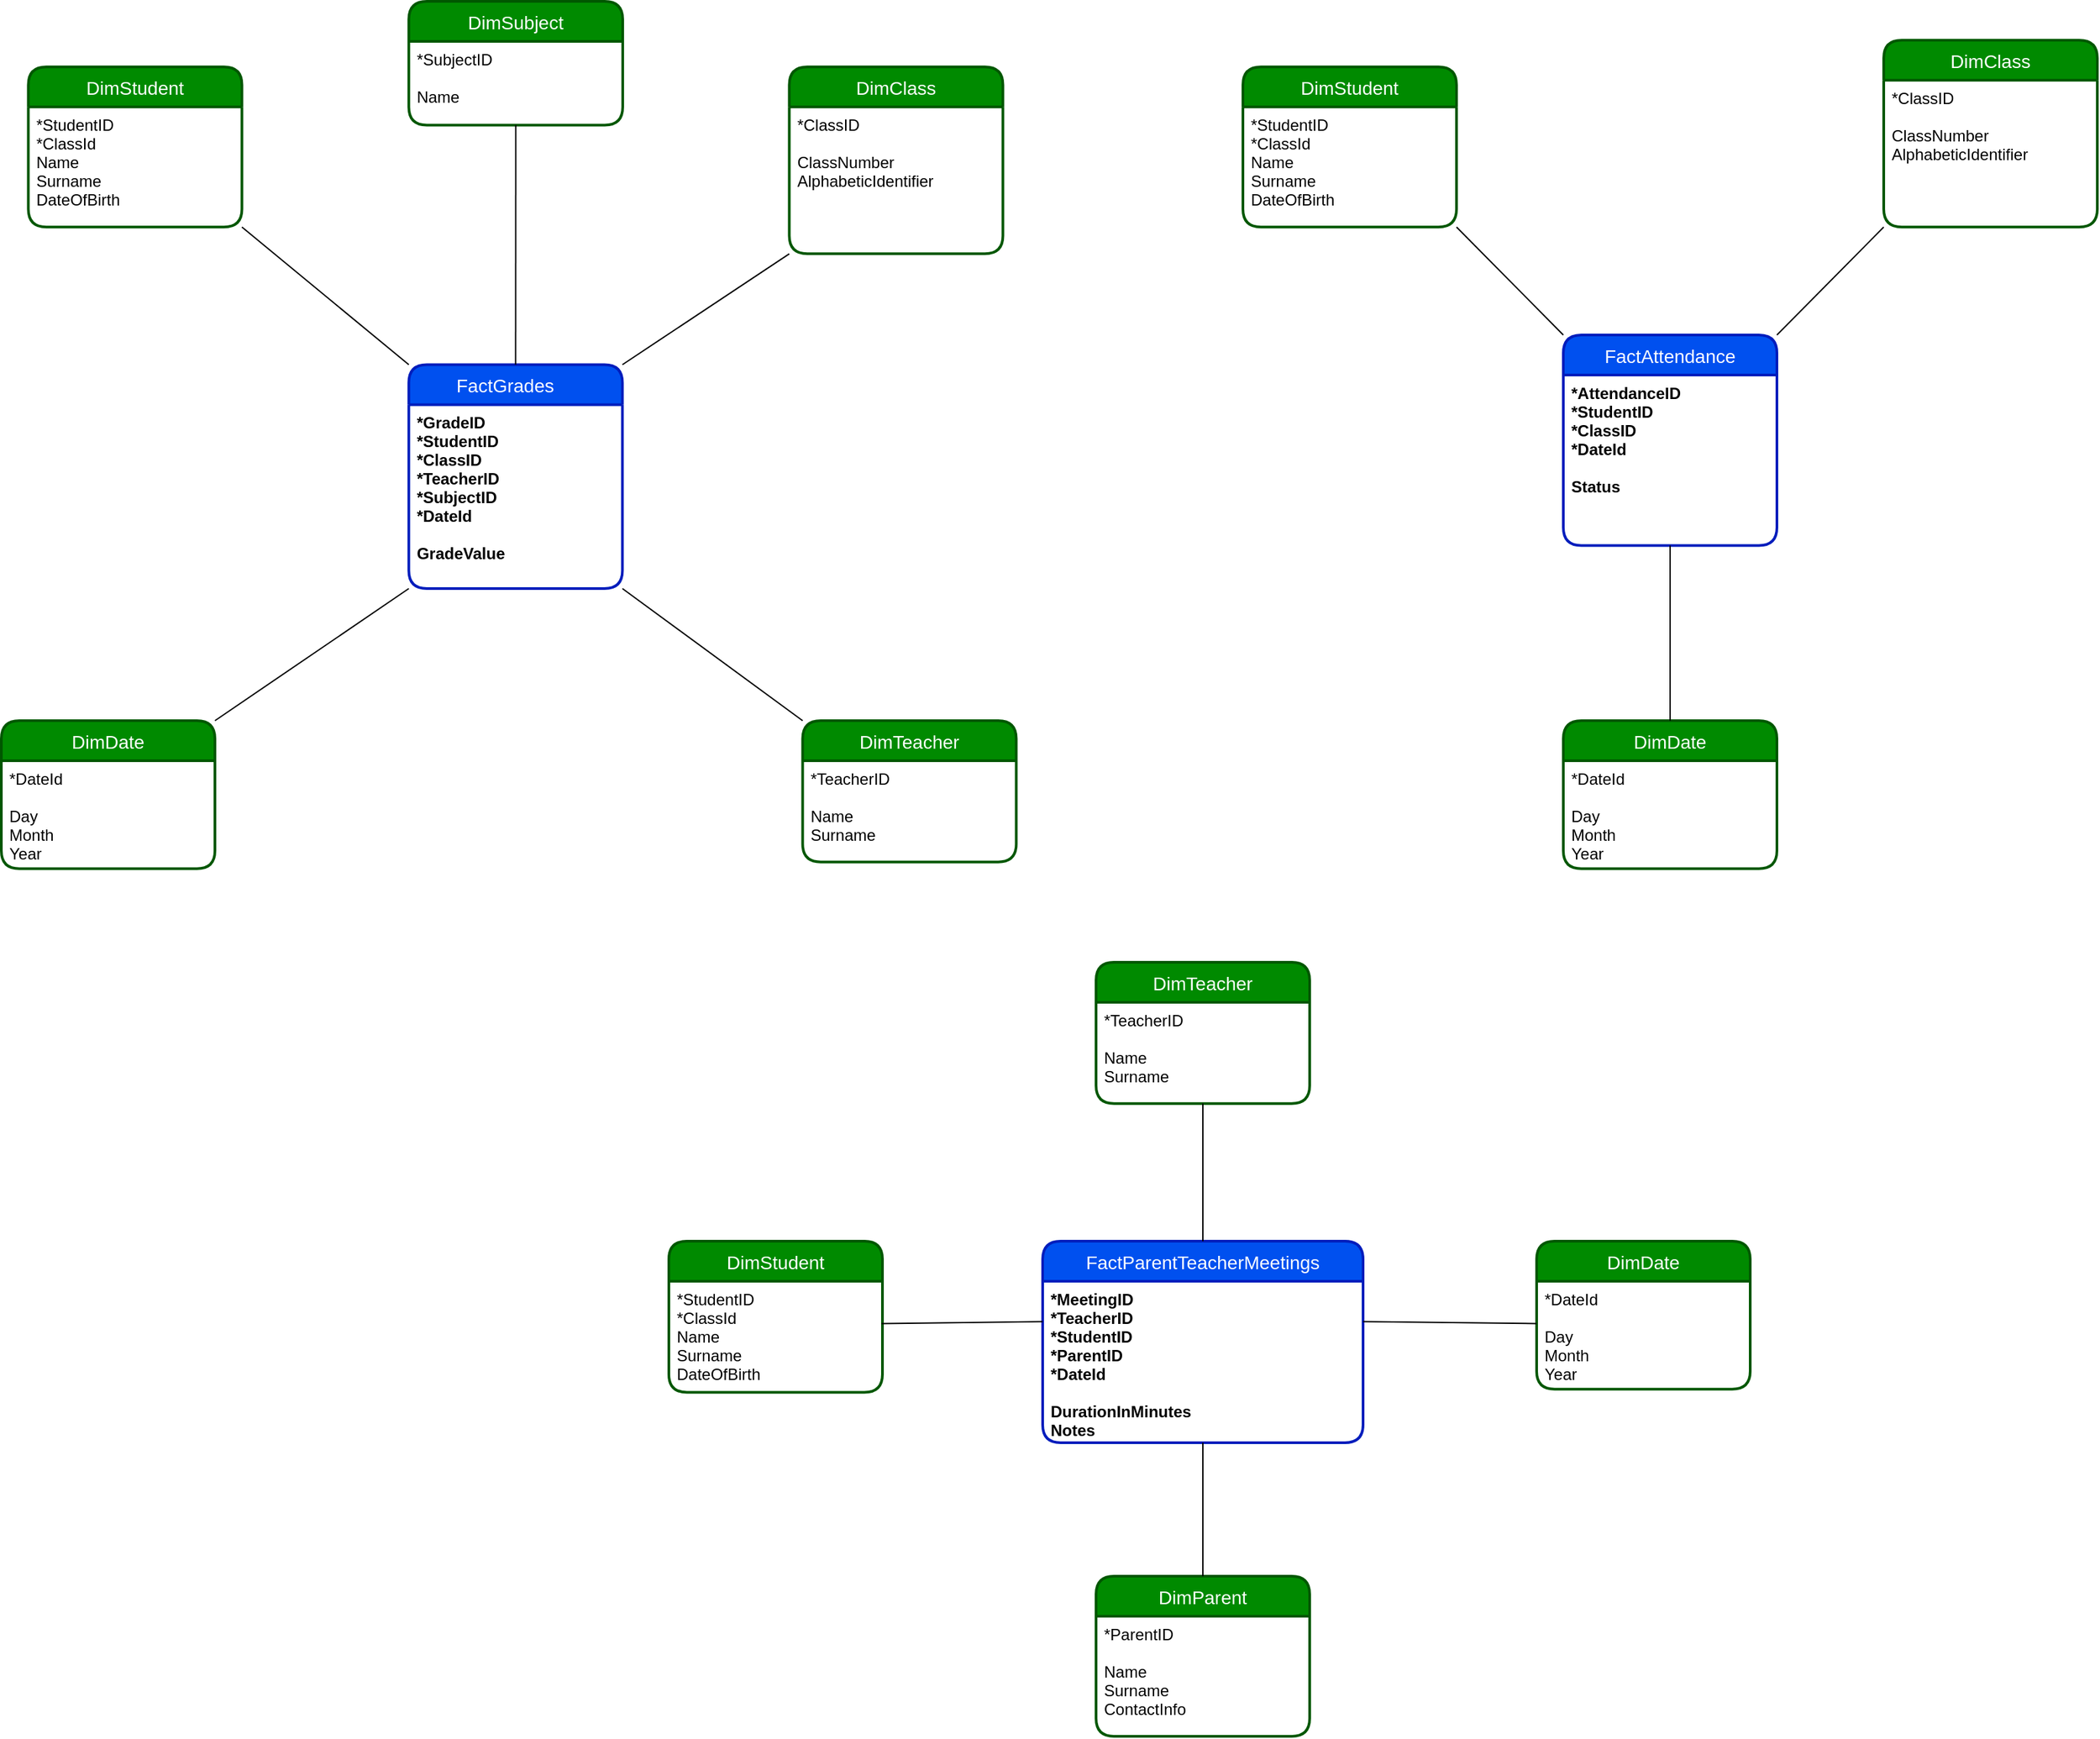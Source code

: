 <mxfile version="22.1.3" type="device">
  <diagram id="-91uuqS3HIOEWp4eatK5" name="Page-1">
    <mxGraphModel dx="463" dy="566" grid="1" gridSize="10" guides="1" tooltips="1" connect="1" arrows="1" fold="1" page="1" pageScale="1" pageWidth="827" pageHeight="1169" math="0" shadow="0">
      <root>
        <mxCell id="0" />
        <mxCell id="1" parent="0" />
        <mxCell id="-Nn8rw7bGIWzdxT51rKh-214" value="FactGrades     " style="swimlane;childLayout=stackLayout;horizontal=1;startSize=30;horizontalStack=0;rounded=1;fontSize=14;fontStyle=0;strokeWidth=2;resizeParent=0;resizeLast=1;shadow=0;dashed=0;align=center;fillColor=#0050ef;fontColor=#ffffff;strokeColor=#001DBC;" parent="1" vertex="1">
          <mxGeometry x="1535.22" y="902.24" width="160" height="167.76" as="geometry" />
        </mxCell>
        <mxCell id="-Nn8rw7bGIWzdxT51rKh-215" value="*GradeID&#xa;*StudentID &#xa;*ClassID &#xa;*TeacherID&#xa;*SubjectID &#xa;*DateId&#xa;&#xa;GradeValue" style="align=left;strokeColor=none;fillColor=none;spacingLeft=4;fontSize=12;verticalAlign=top;resizable=0;rotatable=0;part=1;opacity=40;fontStyle=1" parent="-Nn8rw7bGIWzdxT51rKh-214" vertex="1">
          <mxGeometry y="30" width="160" height="137.76" as="geometry" />
        </mxCell>
        <mxCell id="-Nn8rw7bGIWzdxT51rKh-216" value="DimTeacher " style="swimlane;childLayout=stackLayout;horizontal=1;startSize=30;horizontalStack=0;rounded=1;fontSize=14;fontStyle=0;strokeWidth=2;resizeParent=0;resizeLast=1;shadow=0;dashed=0;align=center;fillColor=#008a00;fontColor=#ffffff;strokeColor=#005700;" parent="1" vertex="1">
          <mxGeometry x="1830.22" y="1169.0" width="160" height="105.84" as="geometry" />
        </mxCell>
        <mxCell id="-Nn8rw7bGIWzdxT51rKh-217" value="*TeacherID&#xa;&#xa;Name&#xa;Surname &#xa;" style="align=left;strokeColor=none;fillColor=none;spacingLeft=4;fontSize=12;verticalAlign=top;resizable=0;rotatable=0;part=1;opacity=40;fontStyle=0" parent="-Nn8rw7bGIWzdxT51rKh-216" vertex="1">
          <mxGeometry y="30" width="160" height="75.84" as="geometry" />
        </mxCell>
        <mxCell id="-Nn8rw7bGIWzdxT51rKh-218" value="DimClass " style="swimlane;childLayout=stackLayout;horizontal=1;startSize=30;horizontalStack=0;rounded=1;fontSize=14;fontStyle=0;strokeWidth=2;resizeParent=0;resizeLast=1;shadow=0;dashed=0;align=center;fillColor=#008a00;fontColor=#ffffff;strokeColor=#005700;" parent="1" vertex="1">
          <mxGeometry x="1820.22" y="679.16" width="160" height="140" as="geometry" />
        </mxCell>
        <mxCell id="-Nn8rw7bGIWzdxT51rKh-219" value="*ClassID&#xa;&#xa;ClassNumber &#xa;AlphabeticIdentifier &#xa;" style="align=left;strokeColor=none;fillColor=none;spacingLeft=4;fontSize=12;verticalAlign=top;resizable=0;rotatable=0;part=1;opacity=40;fontStyle=0" parent="-Nn8rw7bGIWzdxT51rKh-218" vertex="1">
          <mxGeometry y="30" width="160" height="110" as="geometry" />
        </mxCell>
        <mxCell id="-Nn8rw7bGIWzdxT51rKh-220" value="DimDate" style="swimlane;childLayout=stackLayout;horizontal=1;startSize=30;horizontalStack=0;rounded=1;fontSize=14;fontStyle=0;strokeWidth=2;resizeParent=0;resizeLast=1;shadow=0;dashed=0;align=center;fillColor=#008a00;fontColor=#ffffff;strokeColor=#005700;" parent="1" vertex="1">
          <mxGeometry x="1230" y="1169.0" width="160" height="110.84" as="geometry" />
        </mxCell>
        <mxCell id="-Nn8rw7bGIWzdxT51rKh-221" value="*DateId&#xa;&#xa;Day&#xa;Month&#xa;Year" style="align=left;strokeColor=none;fillColor=none;spacingLeft=4;fontSize=12;verticalAlign=top;resizable=0;rotatable=0;part=1;opacity=40;fontStyle=0" parent="-Nn8rw7bGIWzdxT51rKh-220" vertex="1">
          <mxGeometry y="30" width="160" height="80.84" as="geometry" />
        </mxCell>
        <mxCell id="-Nn8rw7bGIWzdxT51rKh-222" value="DimStudent " style="swimlane;childLayout=stackLayout;horizontal=1;startSize=30;horizontalStack=0;rounded=1;fontSize=14;fontStyle=0;strokeWidth=2;resizeParent=0;resizeLast=1;shadow=0;dashed=0;align=center;fillColor=#008a00;fontColor=#ffffff;strokeColor=#005700;" parent="1" vertex="1">
          <mxGeometry x="1250.22" y="679.16" width="160" height="120" as="geometry" />
        </mxCell>
        <mxCell id="-Nn8rw7bGIWzdxT51rKh-223" value="*StudentID &#xa;*ClassId&#xa;Name &#xa;Surname &#xa;DateOfBirth" style="align=left;strokeColor=none;fillColor=none;spacingLeft=4;fontSize=12;verticalAlign=top;resizable=0;rotatable=0;part=1;opacity=40;fontStyle=0" parent="-Nn8rw7bGIWzdxT51rKh-222" vertex="1">
          <mxGeometry y="30" width="160" height="90" as="geometry" />
        </mxCell>
        <mxCell id="-Nn8rw7bGIWzdxT51rKh-251" value="" style="endArrow=none;html=1;rounded=0;fontSize=15;entryX=0;entryY=1;entryDx=0;entryDy=0;exitX=1;exitY=0;exitDx=0;exitDy=0;" parent="1" source="-Nn8rw7bGIWzdxT51rKh-220" target="-Nn8rw7bGIWzdxT51rKh-215" edge="1">
          <mxGeometry width="50" height="50" relative="1" as="geometry">
            <mxPoint x="1447.56" y="1129.16" as="sourcePoint" />
            <mxPoint x="1497.56" y="1079.16" as="targetPoint" />
          </mxGeometry>
        </mxCell>
        <mxCell id="-Nn8rw7bGIWzdxT51rKh-252" value="" style="endArrow=none;html=1;rounded=0;fontSize=15;entryX=1;entryY=1;entryDx=0;entryDy=0;exitX=0;exitY=0;exitDx=0;exitDy=0;" parent="1" source="-Nn8rw7bGIWzdxT51rKh-214" target="-Nn8rw7bGIWzdxT51rKh-223" edge="1">
          <mxGeometry width="50" height="50" relative="1" as="geometry">
            <mxPoint x="1487.56" y="869.16" as="sourcePoint" />
            <mxPoint x="1537.56" y="819.16" as="targetPoint" />
          </mxGeometry>
        </mxCell>
        <mxCell id="-Nn8rw7bGIWzdxT51rKh-253" value="" style="endArrow=none;html=1;rounded=0;fontSize=15;entryX=0;entryY=1;entryDx=0;entryDy=0;exitX=1;exitY=0;exitDx=0;exitDy=0;" parent="1" source="-Nn8rw7bGIWzdxT51rKh-214" target="-Nn8rw7bGIWzdxT51rKh-219" edge="1">
          <mxGeometry width="50" height="50" relative="1" as="geometry">
            <mxPoint x="1767.56" y="919.16" as="sourcePoint" />
            <mxPoint x="1817.56" y="869.16" as="targetPoint" />
          </mxGeometry>
        </mxCell>
        <mxCell id="-Nn8rw7bGIWzdxT51rKh-254" value="" style="endArrow=none;html=1;rounded=0;fontSize=15;entryX=1;entryY=1;entryDx=0;entryDy=0;exitX=0;exitY=0;exitDx=0;exitDy=0;" parent="1" source="-Nn8rw7bGIWzdxT51rKh-216" target="-Nn8rw7bGIWzdxT51rKh-215" edge="1">
          <mxGeometry width="50" height="50" relative="1" as="geometry">
            <mxPoint x="1757.56" y="1119.16" as="sourcePoint" />
            <mxPoint x="1807.56" y="1069.16" as="targetPoint" />
          </mxGeometry>
        </mxCell>
        <mxCell id="k_OnpnmRZeKC0FUbFeda-4" value="DimSubject " style="swimlane;childLayout=stackLayout;horizontal=1;startSize=30;horizontalStack=0;rounded=1;fontSize=14;fontStyle=0;strokeWidth=2;resizeParent=0;resizeLast=1;shadow=0;dashed=0;align=center;fillColor=#008a00;fontColor=#ffffff;strokeColor=#005700;" parent="1" vertex="1">
          <mxGeometry x="1535.22" y="630" width="160.22" height="92.76" as="geometry" />
        </mxCell>
        <mxCell id="k_OnpnmRZeKC0FUbFeda-5" value="*SubjectID &#xa;&#xa;Name" style="align=left;strokeColor=none;fillColor=none;spacingLeft=4;fontSize=12;verticalAlign=top;resizable=0;rotatable=0;part=1;opacity=40;fontStyle=0" parent="k_OnpnmRZeKC0FUbFeda-4" vertex="1">
          <mxGeometry y="30" width="160.22" height="62.76" as="geometry" />
        </mxCell>
        <mxCell id="k_OnpnmRZeKC0FUbFeda-11" value="FactAttendance" style="swimlane;childLayout=stackLayout;horizontal=1;startSize=30;horizontalStack=0;rounded=1;fontSize=14;fontStyle=0;strokeWidth=2;resizeParent=0;resizeLast=1;shadow=0;dashed=0;align=center;fillColor=#0050ef;fontColor=#ffffff;strokeColor=#001DBC;" parent="1" vertex="1">
          <mxGeometry x="2400" y="880" width="160" height="157.76" as="geometry" />
        </mxCell>
        <mxCell id="k_OnpnmRZeKC0FUbFeda-12" value="*AttendanceID &#xa;*StudentID &#xa;*ClassID &#xa;*DateId&#xa;&#xa;Status " style="align=left;strokeColor=none;fillColor=none;spacingLeft=4;fontSize=12;verticalAlign=top;resizable=0;rotatable=0;part=1;opacity=40;fontStyle=1" parent="k_OnpnmRZeKC0FUbFeda-11" vertex="1">
          <mxGeometry y="30" width="160" height="127.76" as="geometry" />
        </mxCell>
        <mxCell id="k_OnpnmRZeKC0FUbFeda-19" value="" style="endArrow=none;html=1;rounded=0;fontSize=15;entryX=0.5;entryY=1;entryDx=0;entryDy=0;exitX=0.5;exitY=0;exitDx=0;exitDy=0;" parent="1" source="-Nn8rw7bGIWzdxT51rKh-214" target="k_OnpnmRZeKC0FUbFeda-5" edge="1">
          <mxGeometry width="50" height="50" relative="1" as="geometry">
            <mxPoint x="1665" y="893" as="sourcePoint" />
            <mxPoint x="1540" y="790" as="targetPoint" />
          </mxGeometry>
        </mxCell>
        <mxCell id="k_OnpnmRZeKC0FUbFeda-20" value="DimStudent " style="swimlane;childLayout=stackLayout;horizontal=1;startSize=30;horizontalStack=0;rounded=1;fontSize=14;fontStyle=0;strokeWidth=2;resizeParent=0;resizeLast=1;shadow=0;dashed=0;align=center;fillColor=#008a00;fontColor=#ffffff;strokeColor=#005700;" parent="1" vertex="1">
          <mxGeometry x="2160" y="679.16" width="160" height="120" as="geometry" />
        </mxCell>
        <mxCell id="k_OnpnmRZeKC0FUbFeda-21" value="*StudentID &#xa;*ClassId&#xa;Name &#xa;Surname &#xa;DateOfBirth" style="align=left;strokeColor=none;fillColor=none;spacingLeft=4;fontSize=12;verticalAlign=top;resizable=0;rotatable=0;part=1;opacity=40;fontStyle=0" parent="k_OnpnmRZeKC0FUbFeda-20" vertex="1">
          <mxGeometry y="30" width="160" height="90" as="geometry" />
        </mxCell>
        <mxCell id="k_OnpnmRZeKC0FUbFeda-22" value="DimClass " style="swimlane;childLayout=stackLayout;horizontal=1;startSize=30;horizontalStack=0;rounded=1;fontSize=14;fontStyle=0;strokeWidth=2;resizeParent=0;resizeLast=1;shadow=0;dashed=0;align=center;fillColor=#008a00;fontColor=#ffffff;strokeColor=#005700;" parent="1" vertex="1">
          <mxGeometry x="2640" y="659.16" width="160" height="140" as="geometry" />
        </mxCell>
        <mxCell id="k_OnpnmRZeKC0FUbFeda-23" value="*ClassID&#xa;&#xa;ClassNumber &#xa;AlphabeticIdentifier &#xa;" style="align=left;strokeColor=none;fillColor=none;spacingLeft=4;fontSize=12;verticalAlign=top;resizable=0;rotatable=0;part=1;opacity=40;fontStyle=0" parent="k_OnpnmRZeKC0FUbFeda-22" vertex="1">
          <mxGeometry y="30" width="160" height="110" as="geometry" />
        </mxCell>
        <mxCell id="k_OnpnmRZeKC0FUbFeda-26" value="DimDate" style="swimlane;childLayout=stackLayout;horizontal=1;startSize=30;horizontalStack=0;rounded=1;fontSize=14;fontStyle=0;strokeWidth=2;resizeParent=0;resizeLast=1;shadow=0;dashed=0;align=center;fillColor=#008a00;fontColor=#ffffff;strokeColor=#005700;" parent="1" vertex="1">
          <mxGeometry x="2400" y="1169.0" width="160" height="110.84" as="geometry" />
        </mxCell>
        <mxCell id="k_OnpnmRZeKC0FUbFeda-27" value="*DateId&#xa;&#xa;Day&#xa;Month&#xa;Year" style="align=left;strokeColor=none;fillColor=none;spacingLeft=4;fontSize=12;verticalAlign=top;resizable=0;rotatable=0;part=1;opacity=40;fontStyle=0" parent="k_OnpnmRZeKC0FUbFeda-26" vertex="1">
          <mxGeometry y="30" width="160" height="80.84" as="geometry" />
        </mxCell>
        <mxCell id="k_OnpnmRZeKC0FUbFeda-29" value="" style="endArrow=none;html=1;rounded=0;fontSize=15;entryX=0;entryY=1;entryDx=0;entryDy=0;exitX=1;exitY=0;exitDx=0;exitDy=0;" parent="1" source="k_OnpnmRZeKC0FUbFeda-11" target="k_OnpnmRZeKC0FUbFeda-23" edge="1">
          <mxGeometry width="50" height="50" relative="1" as="geometry">
            <mxPoint x="2640" y="923" as="sourcePoint" />
            <mxPoint x="2765" y="840" as="targetPoint" />
          </mxGeometry>
        </mxCell>
        <mxCell id="k_OnpnmRZeKC0FUbFeda-30" value="" style="endArrow=none;html=1;rounded=0;fontSize=15;entryX=1;entryY=1;entryDx=0;entryDy=0;exitX=0;exitY=0;exitDx=0;exitDy=0;" parent="1" source="k_OnpnmRZeKC0FUbFeda-11" target="k_OnpnmRZeKC0FUbFeda-21" edge="1">
          <mxGeometry width="50" height="50" relative="1" as="geometry">
            <mxPoint x="2200" y="953" as="sourcePoint" />
            <mxPoint x="2325" y="870" as="targetPoint" />
          </mxGeometry>
        </mxCell>
        <mxCell id="k_OnpnmRZeKC0FUbFeda-31" value="" style="endArrow=none;html=1;rounded=0;fontSize=15;entryX=0.5;entryY=1;entryDx=0;entryDy=0;exitX=0.5;exitY=0;exitDx=0;exitDy=0;" parent="1" source="k_OnpnmRZeKC0FUbFeda-26" target="k_OnpnmRZeKC0FUbFeda-12" edge="1">
          <mxGeometry width="50" height="50" relative="1" as="geometry">
            <mxPoint x="2610" y="1191" as="sourcePoint" />
            <mxPoint x="2530" y="1110" as="targetPoint" />
          </mxGeometry>
        </mxCell>
        <mxCell id="k_OnpnmRZeKC0FUbFeda-33" value="FactParentTeacherMeetings " style="swimlane;childLayout=stackLayout;horizontal=1;startSize=30;horizontalStack=0;rounded=1;fontSize=14;fontStyle=0;strokeWidth=2;resizeParent=0;resizeLast=1;shadow=0;dashed=0;align=center;fillColor=#0050ef;fontColor=#ffffff;strokeColor=#001DBC;" parent="1" vertex="1">
          <mxGeometry x="2010" y="1559" width="240" height="151" as="geometry" />
        </mxCell>
        <mxCell id="k_OnpnmRZeKC0FUbFeda-34" value="*MeetingID&#xa;*TeacherID &#xa;*StudentID &#xa;*ParentID&#xa;*DateId&#xa;&#xa;DurationInMinutes &#xa;Notes" style="align=left;strokeColor=none;fillColor=none;spacingLeft=4;fontSize=12;verticalAlign=top;resizable=0;rotatable=0;part=1;opacity=40;fontStyle=1" parent="k_OnpnmRZeKC0FUbFeda-33" vertex="1">
          <mxGeometry y="30" width="240" height="121" as="geometry" />
        </mxCell>
        <mxCell id="k_OnpnmRZeKC0FUbFeda-39" value="DimTeacher " style="swimlane;childLayout=stackLayout;horizontal=1;startSize=30;horizontalStack=0;rounded=1;fontSize=14;fontStyle=0;strokeWidth=2;resizeParent=0;resizeLast=1;shadow=0;dashed=0;align=center;fillColor=#008a00;fontColor=#ffffff;strokeColor=#005700;" parent="1" vertex="1">
          <mxGeometry x="2050" y="1350.0" width="160" height="105.84" as="geometry" />
        </mxCell>
        <mxCell id="k_OnpnmRZeKC0FUbFeda-40" value="*TeacherID&#xa;&#xa;Name&#xa;Surname &#xa;" style="align=left;strokeColor=none;fillColor=none;spacingLeft=4;fontSize=12;verticalAlign=top;resizable=0;rotatable=0;part=1;opacity=40;fontStyle=0" parent="k_OnpnmRZeKC0FUbFeda-39" vertex="1">
          <mxGeometry y="30" width="160" height="75.84" as="geometry" />
        </mxCell>
        <mxCell id="k_OnpnmRZeKC0FUbFeda-41" value="" style="endArrow=none;html=1;rounded=0;fontSize=15;entryX=0.5;entryY=1;entryDx=0;entryDy=0;exitX=0.5;exitY=0;exitDx=0;exitDy=0;" parent="1" source="k_OnpnmRZeKC0FUbFeda-33" target="k_OnpnmRZeKC0FUbFeda-40" edge="1">
          <mxGeometry width="50" height="50" relative="1" as="geometry">
            <mxPoint x="2065" y="1529" as="sourcePoint" />
            <mxPoint x="1930" y="1430" as="targetPoint" />
          </mxGeometry>
        </mxCell>
        <mxCell id="k_OnpnmRZeKC0FUbFeda-42" value="DimStudent " style="swimlane;childLayout=stackLayout;horizontal=1;startSize=30;horizontalStack=0;rounded=1;fontSize=14;fontStyle=0;strokeWidth=2;resizeParent=0;resizeLast=1;shadow=0;dashed=0;align=center;fillColor=#008a00;fontColor=#ffffff;strokeColor=#005700;" parent="1" vertex="1">
          <mxGeometry x="1730" y="1559" width="160" height="113.24" as="geometry" />
        </mxCell>
        <mxCell id="k_OnpnmRZeKC0FUbFeda-43" value="*StudentID &#xa;*ClassId&#xa;Name &#xa;Surname &#xa;DateOfBirth" style="align=left;strokeColor=none;fillColor=none;spacingLeft=4;fontSize=12;verticalAlign=top;resizable=0;rotatable=0;part=1;opacity=40;fontStyle=0" parent="k_OnpnmRZeKC0FUbFeda-42" vertex="1">
          <mxGeometry y="30" width="160" height="83.24" as="geometry" />
        </mxCell>
        <mxCell id="k_OnpnmRZeKC0FUbFeda-44" value="" style="endArrow=none;html=1;rounded=0;fontSize=15;entryX=0.996;entryY=0.381;entryDx=0;entryDy=0;exitX=0;exitY=0.25;exitDx=0;exitDy=0;entryPerimeter=0;" parent="1" source="k_OnpnmRZeKC0FUbFeda-34" target="k_OnpnmRZeKC0FUbFeda-43" edge="1">
          <mxGeometry width="50" height="50" relative="1" as="geometry">
            <mxPoint x="1990.22" y="1583" as="sourcePoint" />
            <mxPoint x="1990.22" y="1480" as="targetPoint" />
          </mxGeometry>
        </mxCell>
        <mxCell id="k_OnpnmRZeKC0FUbFeda-46" value="DimDate" style="swimlane;childLayout=stackLayout;horizontal=1;startSize=30;horizontalStack=0;rounded=1;fontSize=14;fontStyle=0;strokeWidth=2;resizeParent=0;resizeLast=1;shadow=0;dashed=0;align=center;fillColor=#008a00;fontColor=#ffffff;strokeColor=#005700;" parent="1" vertex="1">
          <mxGeometry x="2380" y="1559.0" width="160" height="110.84" as="geometry" />
        </mxCell>
        <mxCell id="k_OnpnmRZeKC0FUbFeda-47" value="*DateId&#xa;&#xa;Day&#xa;Month&#xa;Year" style="align=left;strokeColor=none;fillColor=none;spacingLeft=4;fontSize=12;verticalAlign=top;resizable=0;rotatable=0;part=1;opacity=40;fontStyle=0" parent="k_OnpnmRZeKC0FUbFeda-46" vertex="1">
          <mxGeometry y="30" width="160" height="80.84" as="geometry" />
        </mxCell>
        <mxCell id="k_OnpnmRZeKC0FUbFeda-48" value="" style="endArrow=none;html=1;rounded=0;fontSize=15;entryX=0;entryY=0.392;entryDx=0;entryDy=0;exitX=1;exitY=0.25;exitDx=0;exitDy=0;entryPerimeter=0;" parent="1" source="k_OnpnmRZeKC0FUbFeda-34" target="k_OnpnmRZeKC0FUbFeda-47" edge="1">
          <mxGeometry width="50" height="50" relative="1" as="geometry">
            <mxPoint x="2140" y="1569" as="sourcePoint" />
            <mxPoint x="2140" y="1466" as="targetPoint" />
          </mxGeometry>
        </mxCell>
        <mxCell id="k_OnpnmRZeKC0FUbFeda-49" value="DimParent " style="swimlane;childLayout=stackLayout;horizontal=1;startSize=30;horizontalStack=0;rounded=1;fontSize=14;fontStyle=0;strokeWidth=2;resizeParent=0;resizeLast=1;shadow=0;dashed=0;align=center;fillColor=#008a00;fontColor=#ffffff;strokeColor=#005700;" parent="1" vertex="1">
          <mxGeometry x="2050" y="1810" width="160" height="120" as="geometry" />
        </mxCell>
        <mxCell id="k_OnpnmRZeKC0FUbFeda-50" value="*ParentID &#xa;&#xa;Name &#xa;Surname &#xa;ContactInfo " style="align=left;strokeColor=none;fillColor=none;spacingLeft=4;fontSize=12;verticalAlign=top;resizable=0;rotatable=0;part=1;opacity=40;fontStyle=0" parent="k_OnpnmRZeKC0FUbFeda-49" vertex="1">
          <mxGeometry y="30" width="160" height="90" as="geometry" />
        </mxCell>
        <mxCell id="k_OnpnmRZeKC0FUbFeda-51" value="" style="endArrow=none;html=1;rounded=0;fontSize=15;entryX=0.5;entryY=1;entryDx=0;entryDy=0;exitX=0.5;exitY=0;exitDx=0;exitDy=0;" parent="1" source="k_OnpnmRZeKC0FUbFeda-49" target="k_OnpnmRZeKC0FUbFeda-34" edge="1">
          <mxGeometry width="50" height="50" relative="1" as="geometry">
            <mxPoint x="2350" y="1833" as="sourcePoint" />
            <mxPoint x="2350" y="1730" as="targetPoint" />
          </mxGeometry>
        </mxCell>
      </root>
    </mxGraphModel>
  </diagram>
</mxfile>
